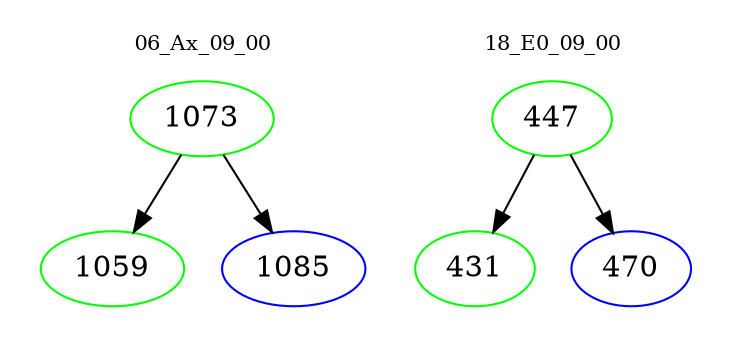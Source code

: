 digraph{
subgraph cluster_0 {
color = white
label = "06_Ax_09_00";
fontsize=10;
T0_1073 [label="1073", color="green"]
T0_1073 -> T0_1059 [color="black"]
T0_1059 [label="1059", color="green"]
T0_1073 -> T0_1085 [color="black"]
T0_1085 [label="1085", color="blue"]
}
subgraph cluster_1 {
color = white
label = "18_E0_09_00";
fontsize=10;
T1_447 [label="447", color="green"]
T1_447 -> T1_431 [color="black"]
T1_431 [label="431", color="green"]
T1_447 -> T1_470 [color="black"]
T1_470 [label="470", color="blue"]
}
}
